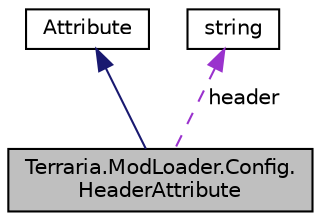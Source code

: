 digraph "Terraria.ModLoader.Config.HeaderAttribute"
{
 // LATEX_PDF_SIZE
  edge [fontname="Helvetica",fontsize="10",labelfontname="Helvetica",labelfontsize="10"];
  node [fontname="Helvetica",fontsize="10",shape=record];
  Node1 [label="Terraria.ModLoader.Config.\lHeaderAttribute",height=0.2,width=0.4,color="black", fillcolor="grey75", style="filled", fontcolor="black",tooltip="This attribute adds a label above this property or field in the ModConfig UI that acts as a header...."];
  Node2 -> Node1 [dir="back",color="midnightblue",fontsize="10",style="solid",fontname="Helvetica"];
  Node2 [label="Attribute",height=0.2,width=0.4,color="black", fillcolor="white", style="filled",URL="$class_attribute.html",tooltip=" "];
  Node3 -> Node1 [dir="back",color="darkorchid3",fontsize="10",style="dashed",label=" header" ,fontname="Helvetica"];
  Node3 [label="string",height=0.2,width=0.4,color="black", fillcolor="white", style="filled",tooltip=" "];
}
